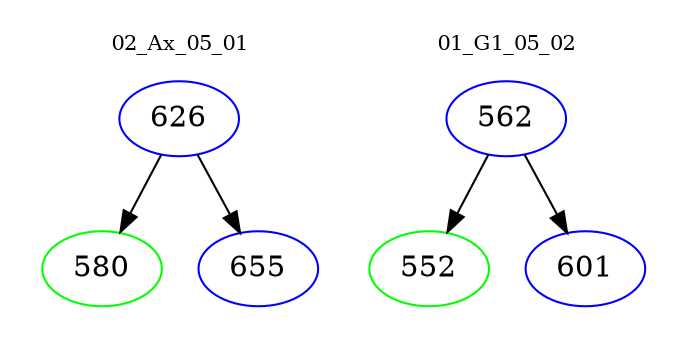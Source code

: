 digraph{
subgraph cluster_0 {
color = white
label = "02_Ax_05_01";
fontsize=10;
T0_626 [label="626", color="blue"]
T0_626 -> T0_580 [color="black"]
T0_580 [label="580", color="green"]
T0_626 -> T0_655 [color="black"]
T0_655 [label="655", color="blue"]
}
subgraph cluster_1 {
color = white
label = "01_G1_05_02";
fontsize=10;
T1_562 [label="562", color="blue"]
T1_562 -> T1_552 [color="black"]
T1_552 [label="552", color="green"]
T1_562 -> T1_601 [color="black"]
T1_601 [label="601", color="blue"]
}
}
